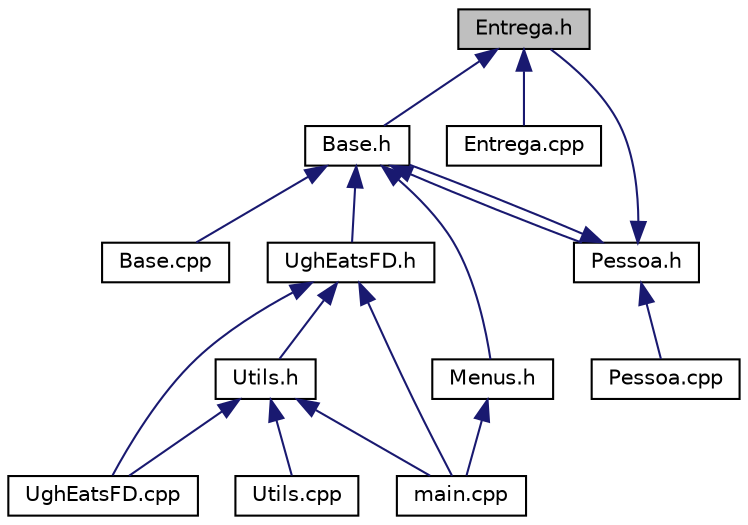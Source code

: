 digraph "Entrega.h"
{
 // LATEX_PDF_SIZE
  edge [fontname="Helvetica",fontsize="10",labelfontname="Helvetica",labelfontsize="10"];
  node [fontname="Helvetica",fontsize="10",shape=record];
  Node1 [label="Entrega.h",height=0.2,width=0.4,color="black", fillcolor="grey75", style="filled", fontcolor="black",tooltip=" "];
  Node1 -> Node2 [dir="back",color="midnightblue",fontsize="10",style="solid"];
  Node2 [label="Base.h",height=0.2,width=0.4,color="black", fillcolor="white", style="filled",URL="$_base_8h.html",tooltip=" "];
  Node2 -> Node3 [dir="back",color="midnightblue",fontsize="10",style="solid"];
  Node3 [label="Base.cpp",height=0.2,width=0.4,color="black", fillcolor="white", style="filled",URL="$_base_8cpp.html",tooltip=" "];
  Node2 -> Node4 [dir="back",color="midnightblue",fontsize="10",style="solid"];
  Node4 [label="Pessoa.h",height=0.2,width=0.4,color="black", fillcolor="white", style="filled",URL="$_pessoa_8h.html",tooltip=" "];
  Node4 -> Node2 [dir="back",color="midnightblue",fontsize="10",style="solid"];
  Node4 -> Node1 [dir="back",color="midnightblue",fontsize="10",style="solid"];
  Node4 -> Node5 [dir="back",color="midnightblue",fontsize="10",style="solid"];
  Node5 [label="Pessoa.cpp",height=0.2,width=0.4,color="black", fillcolor="white", style="filled",URL="$_pessoa_8cpp.html",tooltip=" "];
  Node2 -> Node6 [dir="back",color="midnightblue",fontsize="10",style="solid"];
  Node6 [label="UghEatsFD.h",height=0.2,width=0.4,color="black", fillcolor="white", style="filled",URL="$_ugh_eats_f_d_8h.html",tooltip=" "];
  Node6 -> Node7 [dir="back",color="midnightblue",fontsize="10",style="solid"];
  Node7 [label="main.cpp",height=0.2,width=0.4,color="black", fillcolor="white", style="filled",URL="$main_8cpp.html",tooltip=" "];
  Node6 -> Node8 [dir="back",color="midnightblue",fontsize="10",style="solid"];
  Node8 [label="Utils.h",height=0.2,width=0.4,color="black", fillcolor="white", style="filled",URL="$_utils_8h.html",tooltip=" "];
  Node8 -> Node7 [dir="back",color="midnightblue",fontsize="10",style="solid"];
  Node8 -> Node9 [dir="back",color="midnightblue",fontsize="10",style="solid"];
  Node9 [label="UghEatsFD.cpp",height=0.2,width=0.4,color="black", fillcolor="white", style="filled",URL="$_ugh_eats_f_d_8cpp.html",tooltip=" "];
  Node8 -> Node10 [dir="back",color="midnightblue",fontsize="10",style="solid"];
  Node10 [label="Utils.cpp",height=0.2,width=0.4,color="black", fillcolor="white", style="filled",URL="$_utils_8cpp.html",tooltip=" "];
  Node6 -> Node9 [dir="back",color="midnightblue",fontsize="10",style="solid"];
  Node2 -> Node11 [dir="back",color="midnightblue",fontsize="10",style="solid"];
  Node11 [label="Menus.h",height=0.2,width=0.4,color="black", fillcolor="white", style="filled",URL="$_menus_8h.html",tooltip=" "];
  Node11 -> Node7 [dir="back",color="midnightblue",fontsize="10",style="solid"];
  Node1 -> Node12 [dir="back",color="midnightblue",fontsize="10",style="solid"];
  Node12 [label="Entrega.cpp",height=0.2,width=0.4,color="black", fillcolor="white", style="filled",URL="$_entrega_8cpp.html",tooltip=" "];
}
